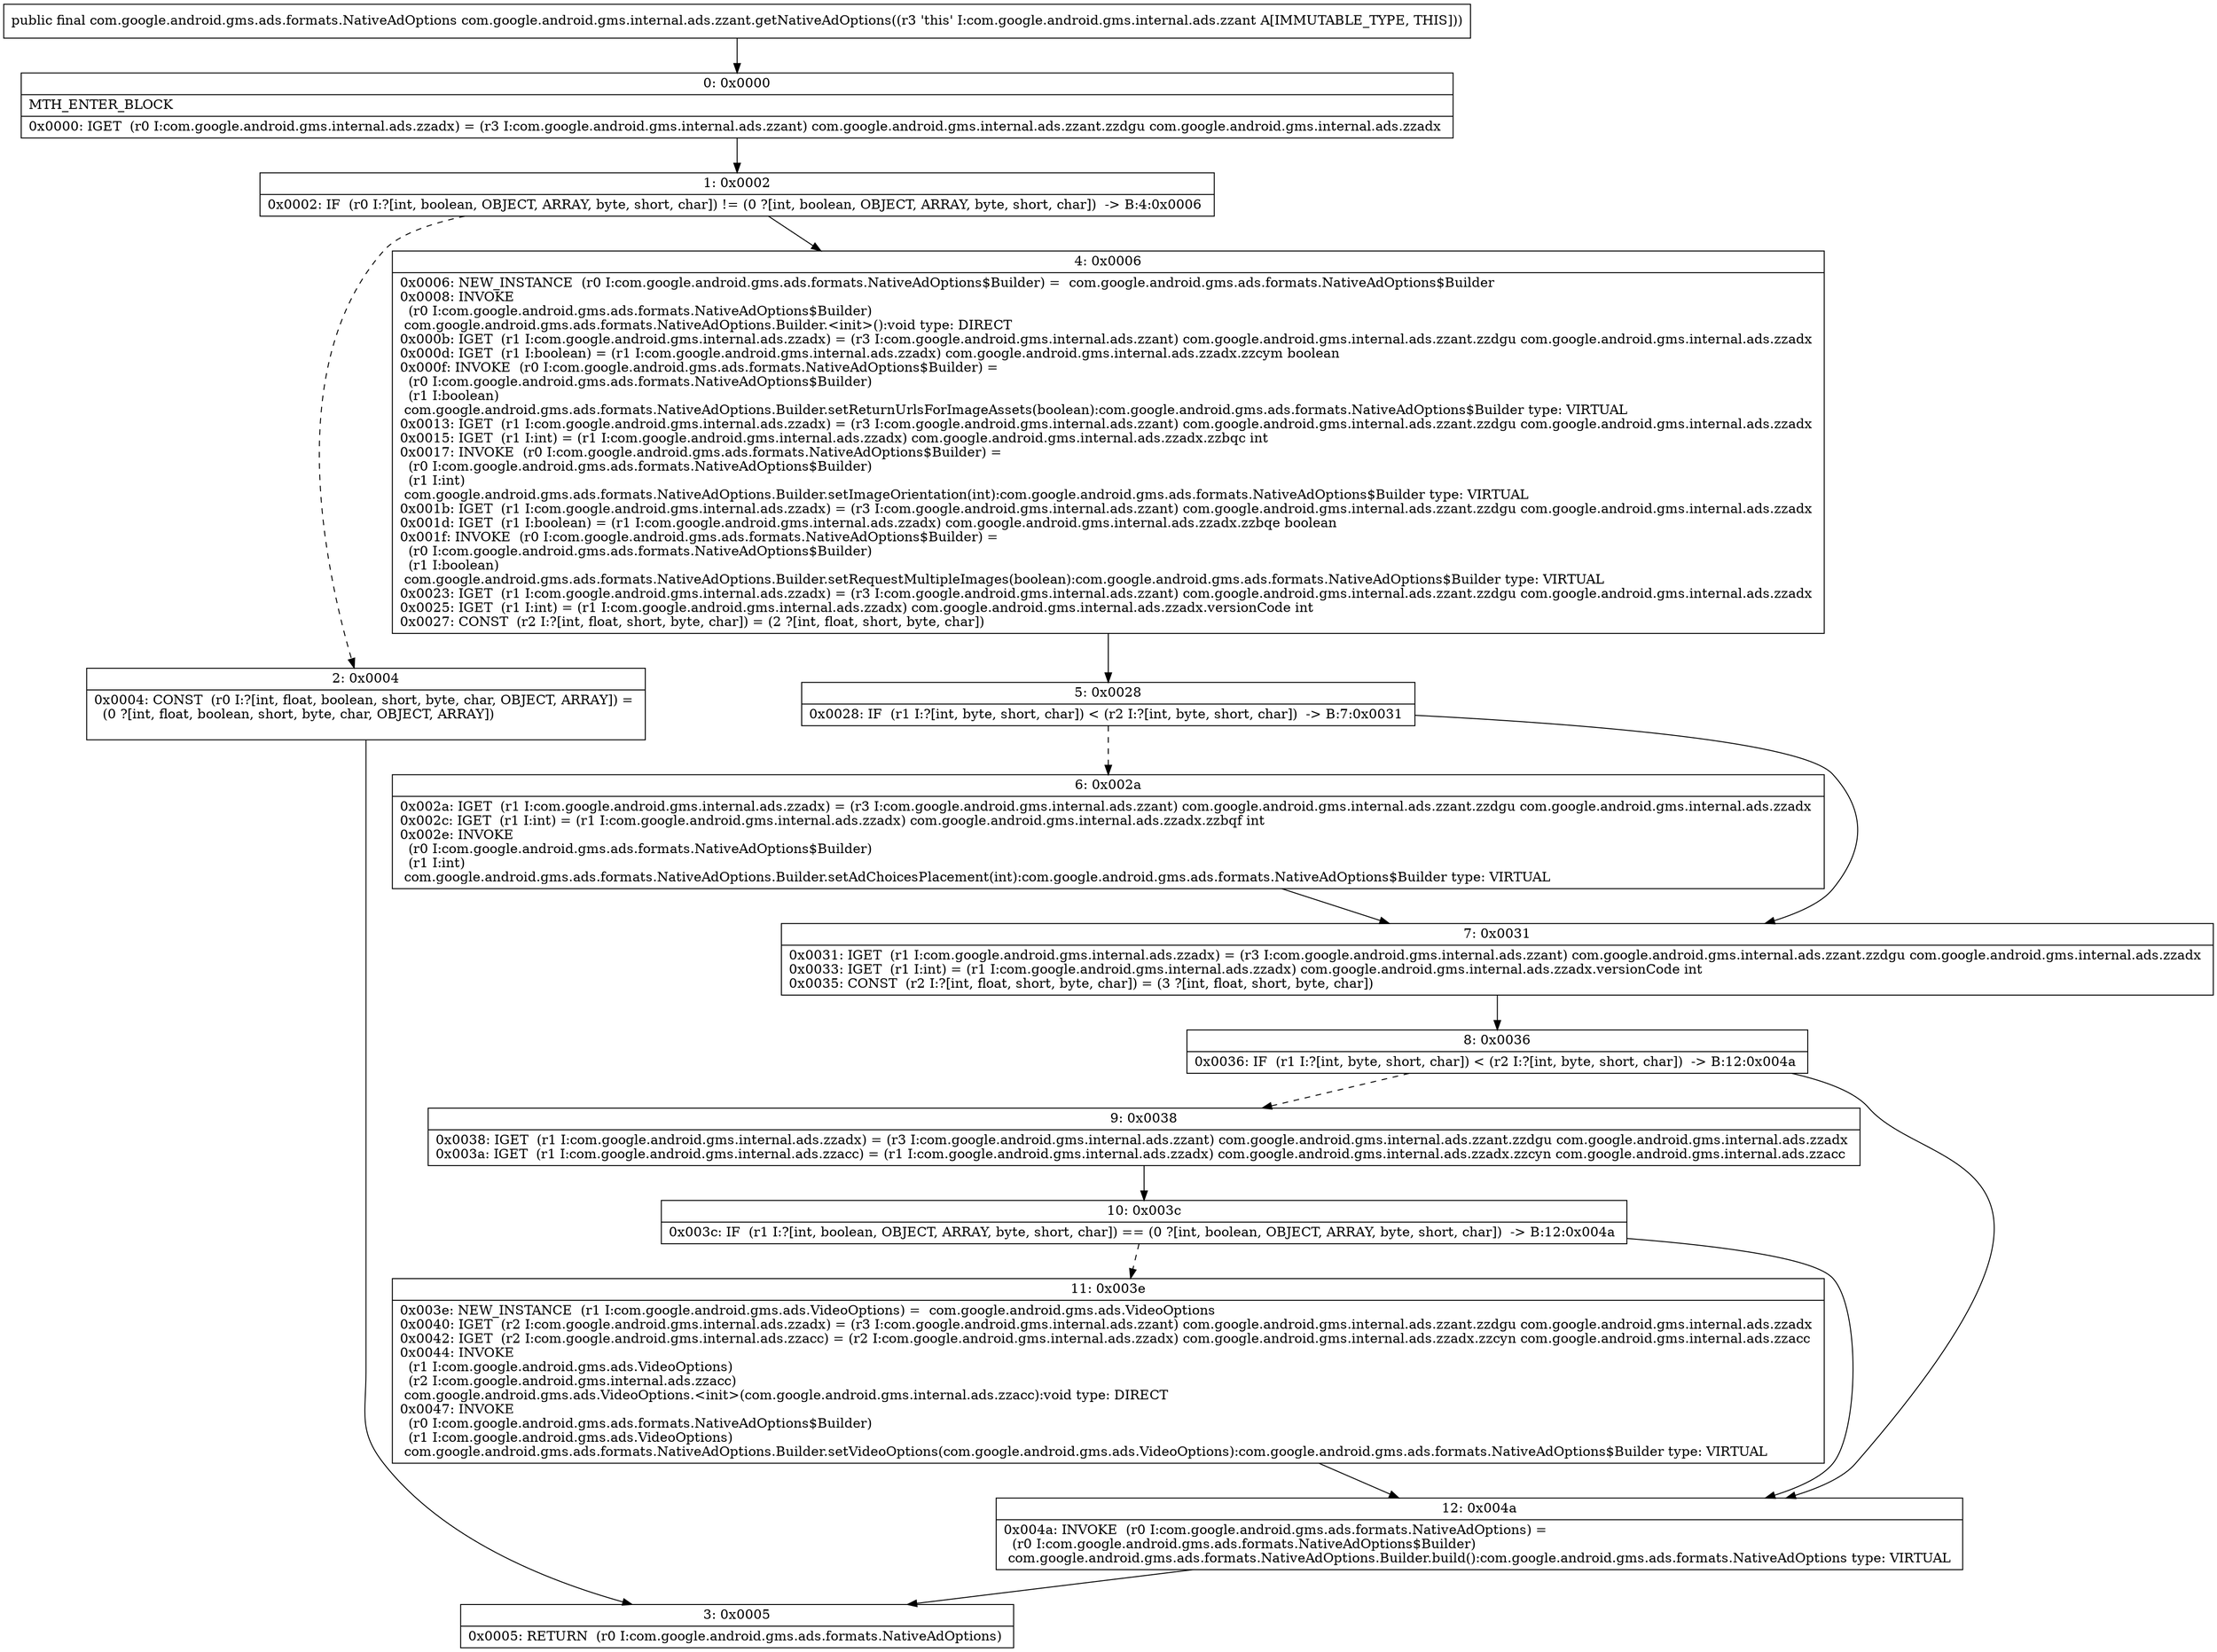 digraph "CFG forcom.google.android.gms.internal.ads.zzant.getNativeAdOptions()Lcom\/google\/android\/gms\/ads\/formats\/NativeAdOptions;" {
Node_0 [shape=record,label="{0\:\ 0x0000|MTH_ENTER_BLOCK\l|0x0000: IGET  (r0 I:com.google.android.gms.internal.ads.zzadx) = (r3 I:com.google.android.gms.internal.ads.zzant) com.google.android.gms.internal.ads.zzant.zzdgu com.google.android.gms.internal.ads.zzadx \l}"];
Node_1 [shape=record,label="{1\:\ 0x0002|0x0002: IF  (r0 I:?[int, boolean, OBJECT, ARRAY, byte, short, char]) != (0 ?[int, boolean, OBJECT, ARRAY, byte, short, char])  \-\> B:4:0x0006 \l}"];
Node_2 [shape=record,label="{2\:\ 0x0004|0x0004: CONST  (r0 I:?[int, float, boolean, short, byte, char, OBJECT, ARRAY]) = \l  (0 ?[int, float, boolean, short, byte, char, OBJECT, ARRAY])\l \l}"];
Node_3 [shape=record,label="{3\:\ 0x0005|0x0005: RETURN  (r0 I:com.google.android.gms.ads.formats.NativeAdOptions) \l}"];
Node_4 [shape=record,label="{4\:\ 0x0006|0x0006: NEW_INSTANCE  (r0 I:com.google.android.gms.ads.formats.NativeAdOptions$Builder) =  com.google.android.gms.ads.formats.NativeAdOptions$Builder \l0x0008: INVOKE  \l  (r0 I:com.google.android.gms.ads.formats.NativeAdOptions$Builder)\l com.google.android.gms.ads.formats.NativeAdOptions.Builder.\<init\>():void type: DIRECT \l0x000b: IGET  (r1 I:com.google.android.gms.internal.ads.zzadx) = (r3 I:com.google.android.gms.internal.ads.zzant) com.google.android.gms.internal.ads.zzant.zzdgu com.google.android.gms.internal.ads.zzadx \l0x000d: IGET  (r1 I:boolean) = (r1 I:com.google.android.gms.internal.ads.zzadx) com.google.android.gms.internal.ads.zzadx.zzcym boolean \l0x000f: INVOKE  (r0 I:com.google.android.gms.ads.formats.NativeAdOptions$Builder) = \l  (r0 I:com.google.android.gms.ads.formats.NativeAdOptions$Builder)\l  (r1 I:boolean)\l com.google.android.gms.ads.formats.NativeAdOptions.Builder.setReturnUrlsForImageAssets(boolean):com.google.android.gms.ads.formats.NativeAdOptions$Builder type: VIRTUAL \l0x0013: IGET  (r1 I:com.google.android.gms.internal.ads.zzadx) = (r3 I:com.google.android.gms.internal.ads.zzant) com.google.android.gms.internal.ads.zzant.zzdgu com.google.android.gms.internal.ads.zzadx \l0x0015: IGET  (r1 I:int) = (r1 I:com.google.android.gms.internal.ads.zzadx) com.google.android.gms.internal.ads.zzadx.zzbqc int \l0x0017: INVOKE  (r0 I:com.google.android.gms.ads.formats.NativeAdOptions$Builder) = \l  (r0 I:com.google.android.gms.ads.formats.NativeAdOptions$Builder)\l  (r1 I:int)\l com.google.android.gms.ads.formats.NativeAdOptions.Builder.setImageOrientation(int):com.google.android.gms.ads.formats.NativeAdOptions$Builder type: VIRTUAL \l0x001b: IGET  (r1 I:com.google.android.gms.internal.ads.zzadx) = (r3 I:com.google.android.gms.internal.ads.zzant) com.google.android.gms.internal.ads.zzant.zzdgu com.google.android.gms.internal.ads.zzadx \l0x001d: IGET  (r1 I:boolean) = (r1 I:com.google.android.gms.internal.ads.zzadx) com.google.android.gms.internal.ads.zzadx.zzbqe boolean \l0x001f: INVOKE  (r0 I:com.google.android.gms.ads.formats.NativeAdOptions$Builder) = \l  (r0 I:com.google.android.gms.ads.formats.NativeAdOptions$Builder)\l  (r1 I:boolean)\l com.google.android.gms.ads.formats.NativeAdOptions.Builder.setRequestMultipleImages(boolean):com.google.android.gms.ads.formats.NativeAdOptions$Builder type: VIRTUAL \l0x0023: IGET  (r1 I:com.google.android.gms.internal.ads.zzadx) = (r3 I:com.google.android.gms.internal.ads.zzant) com.google.android.gms.internal.ads.zzant.zzdgu com.google.android.gms.internal.ads.zzadx \l0x0025: IGET  (r1 I:int) = (r1 I:com.google.android.gms.internal.ads.zzadx) com.google.android.gms.internal.ads.zzadx.versionCode int \l0x0027: CONST  (r2 I:?[int, float, short, byte, char]) = (2 ?[int, float, short, byte, char]) \l}"];
Node_5 [shape=record,label="{5\:\ 0x0028|0x0028: IF  (r1 I:?[int, byte, short, char]) \< (r2 I:?[int, byte, short, char])  \-\> B:7:0x0031 \l}"];
Node_6 [shape=record,label="{6\:\ 0x002a|0x002a: IGET  (r1 I:com.google.android.gms.internal.ads.zzadx) = (r3 I:com.google.android.gms.internal.ads.zzant) com.google.android.gms.internal.ads.zzant.zzdgu com.google.android.gms.internal.ads.zzadx \l0x002c: IGET  (r1 I:int) = (r1 I:com.google.android.gms.internal.ads.zzadx) com.google.android.gms.internal.ads.zzadx.zzbqf int \l0x002e: INVOKE  \l  (r0 I:com.google.android.gms.ads.formats.NativeAdOptions$Builder)\l  (r1 I:int)\l com.google.android.gms.ads.formats.NativeAdOptions.Builder.setAdChoicesPlacement(int):com.google.android.gms.ads.formats.NativeAdOptions$Builder type: VIRTUAL \l}"];
Node_7 [shape=record,label="{7\:\ 0x0031|0x0031: IGET  (r1 I:com.google.android.gms.internal.ads.zzadx) = (r3 I:com.google.android.gms.internal.ads.zzant) com.google.android.gms.internal.ads.zzant.zzdgu com.google.android.gms.internal.ads.zzadx \l0x0033: IGET  (r1 I:int) = (r1 I:com.google.android.gms.internal.ads.zzadx) com.google.android.gms.internal.ads.zzadx.versionCode int \l0x0035: CONST  (r2 I:?[int, float, short, byte, char]) = (3 ?[int, float, short, byte, char]) \l}"];
Node_8 [shape=record,label="{8\:\ 0x0036|0x0036: IF  (r1 I:?[int, byte, short, char]) \< (r2 I:?[int, byte, short, char])  \-\> B:12:0x004a \l}"];
Node_9 [shape=record,label="{9\:\ 0x0038|0x0038: IGET  (r1 I:com.google.android.gms.internal.ads.zzadx) = (r3 I:com.google.android.gms.internal.ads.zzant) com.google.android.gms.internal.ads.zzant.zzdgu com.google.android.gms.internal.ads.zzadx \l0x003a: IGET  (r1 I:com.google.android.gms.internal.ads.zzacc) = (r1 I:com.google.android.gms.internal.ads.zzadx) com.google.android.gms.internal.ads.zzadx.zzcyn com.google.android.gms.internal.ads.zzacc \l}"];
Node_10 [shape=record,label="{10\:\ 0x003c|0x003c: IF  (r1 I:?[int, boolean, OBJECT, ARRAY, byte, short, char]) == (0 ?[int, boolean, OBJECT, ARRAY, byte, short, char])  \-\> B:12:0x004a \l}"];
Node_11 [shape=record,label="{11\:\ 0x003e|0x003e: NEW_INSTANCE  (r1 I:com.google.android.gms.ads.VideoOptions) =  com.google.android.gms.ads.VideoOptions \l0x0040: IGET  (r2 I:com.google.android.gms.internal.ads.zzadx) = (r3 I:com.google.android.gms.internal.ads.zzant) com.google.android.gms.internal.ads.zzant.zzdgu com.google.android.gms.internal.ads.zzadx \l0x0042: IGET  (r2 I:com.google.android.gms.internal.ads.zzacc) = (r2 I:com.google.android.gms.internal.ads.zzadx) com.google.android.gms.internal.ads.zzadx.zzcyn com.google.android.gms.internal.ads.zzacc \l0x0044: INVOKE  \l  (r1 I:com.google.android.gms.ads.VideoOptions)\l  (r2 I:com.google.android.gms.internal.ads.zzacc)\l com.google.android.gms.ads.VideoOptions.\<init\>(com.google.android.gms.internal.ads.zzacc):void type: DIRECT \l0x0047: INVOKE  \l  (r0 I:com.google.android.gms.ads.formats.NativeAdOptions$Builder)\l  (r1 I:com.google.android.gms.ads.VideoOptions)\l com.google.android.gms.ads.formats.NativeAdOptions.Builder.setVideoOptions(com.google.android.gms.ads.VideoOptions):com.google.android.gms.ads.formats.NativeAdOptions$Builder type: VIRTUAL \l}"];
Node_12 [shape=record,label="{12\:\ 0x004a|0x004a: INVOKE  (r0 I:com.google.android.gms.ads.formats.NativeAdOptions) = \l  (r0 I:com.google.android.gms.ads.formats.NativeAdOptions$Builder)\l com.google.android.gms.ads.formats.NativeAdOptions.Builder.build():com.google.android.gms.ads.formats.NativeAdOptions type: VIRTUAL \l}"];
MethodNode[shape=record,label="{public final com.google.android.gms.ads.formats.NativeAdOptions com.google.android.gms.internal.ads.zzant.getNativeAdOptions((r3 'this' I:com.google.android.gms.internal.ads.zzant A[IMMUTABLE_TYPE, THIS])) }"];
MethodNode -> Node_0;
Node_0 -> Node_1;
Node_1 -> Node_2[style=dashed];
Node_1 -> Node_4;
Node_2 -> Node_3;
Node_4 -> Node_5;
Node_5 -> Node_6[style=dashed];
Node_5 -> Node_7;
Node_6 -> Node_7;
Node_7 -> Node_8;
Node_8 -> Node_9[style=dashed];
Node_8 -> Node_12;
Node_9 -> Node_10;
Node_10 -> Node_11[style=dashed];
Node_10 -> Node_12;
Node_11 -> Node_12;
Node_12 -> Node_3;
}


